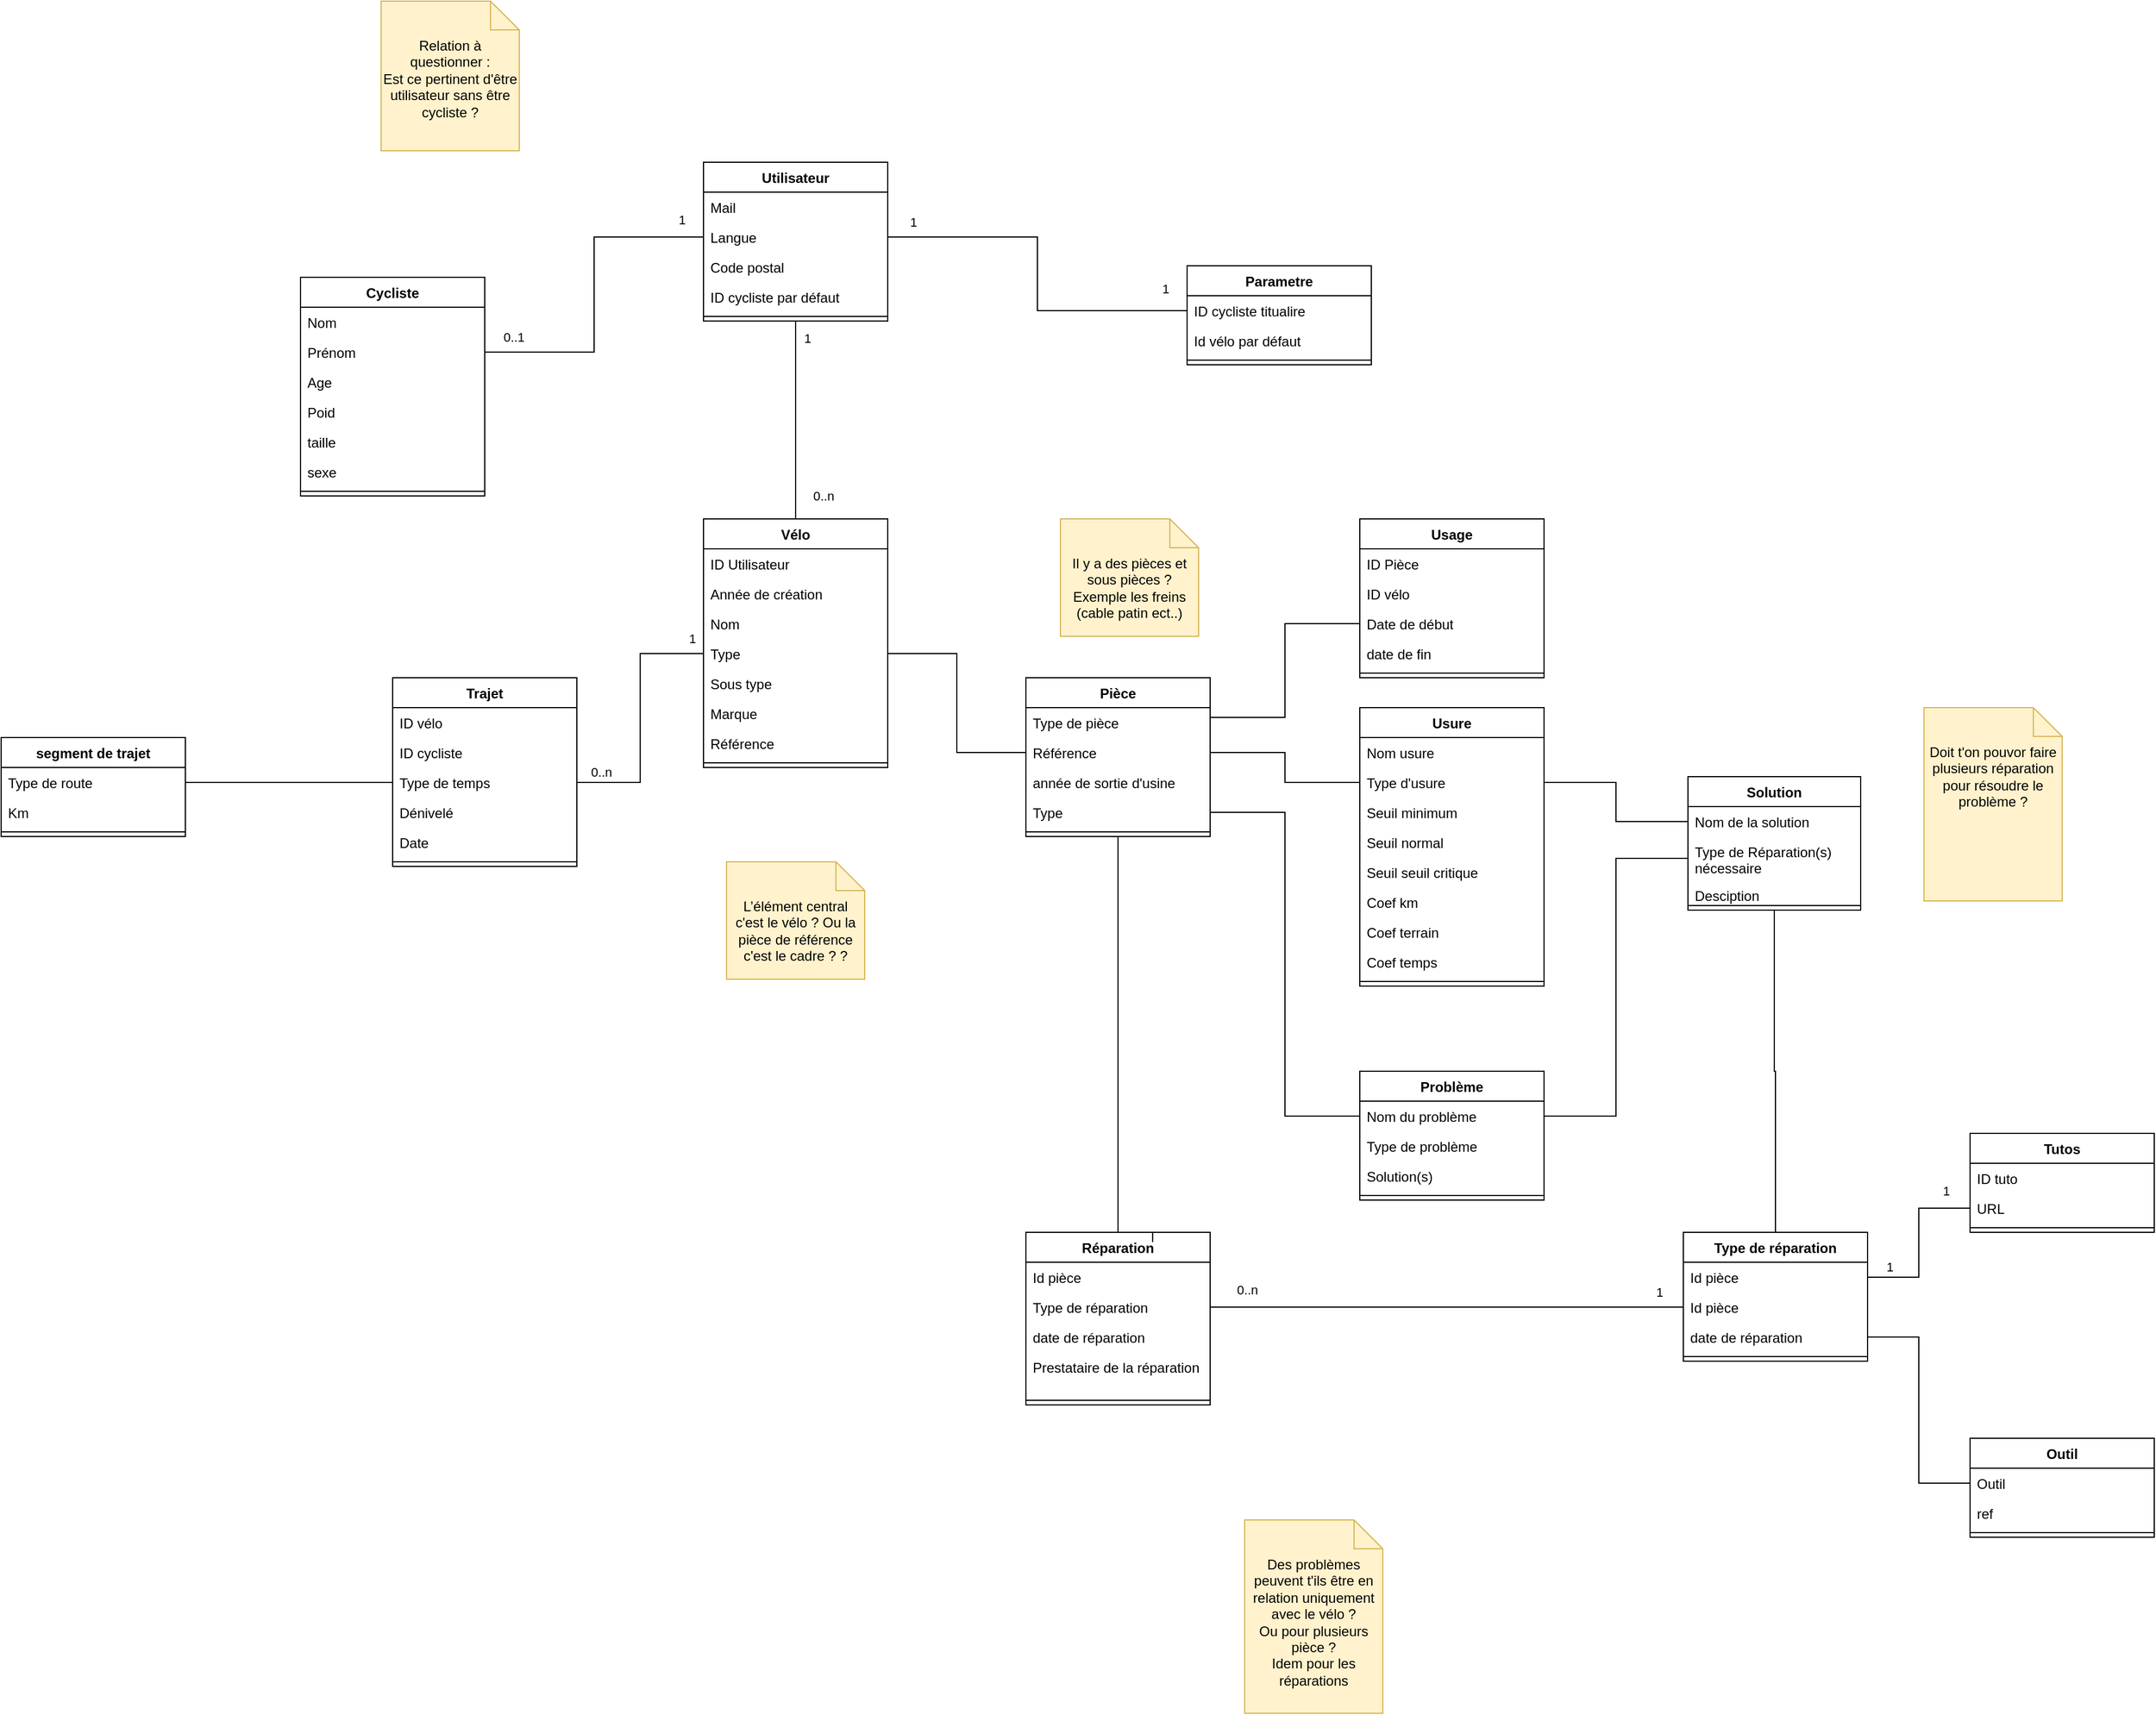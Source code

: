 <mxfile version="21.5.1" type="github">
  <diagram name="Page-1" id="J4AY9SnCHGe8KZv4-1K8">
    <mxGraphModel dx="2524" dy="2127" grid="1" gridSize="10" guides="1" tooltips="1" connect="1" arrows="1" fold="1" page="1" pageScale="1" pageWidth="827" pageHeight="1169" math="0" shadow="0">
      <root>
        <mxCell id="0" />
        <mxCell id="1" parent="0" />
        <mxCell id="DnWAwpr0GCzrHFZK8KwO-107" style="edgeStyle=orthogonalEdgeStyle;rounded=0;orthogonalLoop=1;jettySize=auto;html=1;exitX=0.5;exitY=1;exitDx=0;exitDy=0;entryX=0.5;entryY=0;entryDx=0;entryDy=0;endArrow=none;endFill=0;" edge="1" parent="1" source="DnWAwpr0GCzrHFZK8KwO-1" target="DnWAwpr0GCzrHFZK8KwO-11">
          <mxGeometry relative="1" as="geometry" />
        </mxCell>
        <mxCell id="DnWAwpr0GCzrHFZK8KwO-108" value="1" style="edgeLabel;html=1;align=center;verticalAlign=middle;resizable=0;points=[];fontSize=11;fontFamily=Helvetica;fontColor=default;" vertex="1" connectable="0" parent="DnWAwpr0GCzrHFZK8KwO-107">
          <mxGeometry x="-0.651" y="-2" relative="1" as="geometry">
            <mxPoint x="12" y="-15" as="offset" />
          </mxGeometry>
        </mxCell>
        <mxCell id="DnWAwpr0GCzrHFZK8KwO-109" value="0..n" style="edgeLabel;html=1;align=center;verticalAlign=middle;resizable=0;points=[];fontSize=11;fontFamily=Helvetica;fontColor=default;" vertex="1" connectable="0" parent="DnWAwpr0GCzrHFZK8KwO-107">
          <mxGeometry x="0.757" y="1" relative="1" as="geometry">
            <mxPoint x="23" y="1" as="offset" />
          </mxGeometry>
        </mxCell>
        <mxCell id="DnWAwpr0GCzrHFZK8KwO-1" value="Utilisateur" style="swimlane;fontStyle=1;align=center;verticalAlign=top;childLayout=stackLayout;horizontal=1;startSize=26;horizontalStack=0;resizeParent=1;resizeParentMax=0;resizeLast=0;collapsible=1;marginBottom=0;whiteSpace=wrap;html=1;" vertex="1" parent="1">
          <mxGeometry x="310" width="160" height="138" as="geometry" />
        </mxCell>
        <mxCell id="DnWAwpr0GCzrHFZK8KwO-10" value="Mail" style="text;strokeColor=none;fillColor=none;align=left;verticalAlign=top;spacingLeft=4;spacingRight=4;overflow=hidden;rotatable=0;points=[[0,0.5],[1,0.5]];portConstraint=eastwest;whiteSpace=wrap;html=1;" vertex="1" parent="DnWAwpr0GCzrHFZK8KwO-1">
          <mxGeometry y="26" width="160" height="26" as="geometry" />
        </mxCell>
        <mxCell id="DnWAwpr0GCzrHFZK8KwO-8" value="Langue" style="text;strokeColor=none;fillColor=none;align=left;verticalAlign=top;spacingLeft=4;spacingRight=4;overflow=hidden;rotatable=0;points=[[0,0.5],[1,0.5]];portConstraint=eastwest;whiteSpace=wrap;html=1;" vertex="1" parent="DnWAwpr0GCzrHFZK8KwO-1">
          <mxGeometry y="52" width="160" height="26" as="geometry" />
        </mxCell>
        <mxCell id="DnWAwpr0GCzrHFZK8KwO-9" value="Code postal" style="text;strokeColor=none;fillColor=none;align=left;verticalAlign=top;spacingLeft=4;spacingRight=4;overflow=hidden;rotatable=0;points=[[0,0.5],[1,0.5]];portConstraint=eastwest;whiteSpace=wrap;html=1;" vertex="1" parent="DnWAwpr0GCzrHFZK8KwO-1">
          <mxGeometry y="78" width="160" height="26" as="geometry" />
        </mxCell>
        <mxCell id="DnWAwpr0GCzrHFZK8KwO-59" value="ID cycliste par défaut" style="text;strokeColor=none;fillColor=none;align=left;verticalAlign=top;spacingLeft=4;spacingRight=4;overflow=hidden;rotatable=0;points=[[0,0.5],[1,0.5]];portConstraint=eastwest;whiteSpace=wrap;html=1;" vertex="1" parent="DnWAwpr0GCzrHFZK8KwO-1">
          <mxGeometry y="104" width="160" height="26" as="geometry" />
        </mxCell>
        <mxCell id="DnWAwpr0GCzrHFZK8KwO-3" value="" style="line;strokeWidth=1;fillColor=none;align=left;verticalAlign=middle;spacingTop=-1;spacingLeft=3;spacingRight=3;rotatable=0;labelPosition=right;points=[];portConstraint=eastwest;strokeColor=inherit;" vertex="1" parent="DnWAwpr0GCzrHFZK8KwO-1">
          <mxGeometry y="130" width="160" height="8" as="geometry" />
        </mxCell>
        <mxCell id="DnWAwpr0GCzrHFZK8KwO-11" value="Vélo" style="swimlane;fontStyle=1;align=center;verticalAlign=top;childLayout=stackLayout;horizontal=1;startSize=26;horizontalStack=0;resizeParent=1;resizeParentMax=0;resizeLast=0;collapsible=1;marginBottom=0;whiteSpace=wrap;html=1;" vertex="1" parent="1">
          <mxGeometry x="310" y="310" width="160" height="216" as="geometry" />
        </mxCell>
        <mxCell id="DnWAwpr0GCzrHFZK8KwO-20" value="ID Utilisateur" style="text;strokeColor=none;fillColor=none;align=left;verticalAlign=top;spacingLeft=4;spacingRight=4;overflow=hidden;rotatable=0;points=[[0,0.5],[1,0.5]];portConstraint=eastwest;whiteSpace=wrap;html=1;" vertex="1" parent="DnWAwpr0GCzrHFZK8KwO-11">
          <mxGeometry y="26" width="160" height="26" as="geometry" />
        </mxCell>
        <mxCell id="DnWAwpr0GCzrHFZK8KwO-13" value="Année de création" style="text;strokeColor=none;fillColor=none;align=left;verticalAlign=top;spacingLeft=4;spacingRight=4;overflow=hidden;rotatable=0;points=[[0,0.5],[1,0.5]];portConstraint=eastwest;whiteSpace=wrap;html=1;" vertex="1" parent="DnWAwpr0GCzrHFZK8KwO-11">
          <mxGeometry y="52" width="160" height="26" as="geometry" />
        </mxCell>
        <mxCell id="DnWAwpr0GCzrHFZK8KwO-16" value="Nom" style="text;strokeColor=none;fillColor=none;align=left;verticalAlign=top;spacingLeft=4;spacingRight=4;overflow=hidden;rotatable=0;points=[[0,0.5],[1,0.5]];portConstraint=eastwest;whiteSpace=wrap;html=1;" vertex="1" parent="DnWAwpr0GCzrHFZK8KwO-11">
          <mxGeometry y="78" width="160" height="26" as="geometry" />
        </mxCell>
        <mxCell id="DnWAwpr0GCzrHFZK8KwO-18" value="Type" style="text;strokeColor=none;fillColor=none;align=left;verticalAlign=top;spacingLeft=4;spacingRight=4;overflow=hidden;rotatable=0;points=[[0,0.5],[1,0.5]];portConstraint=eastwest;whiteSpace=wrap;html=1;" vertex="1" parent="DnWAwpr0GCzrHFZK8KwO-11">
          <mxGeometry y="104" width="160" height="26" as="geometry" />
        </mxCell>
        <mxCell id="DnWAwpr0GCzrHFZK8KwO-87" value="Sous type" style="text;strokeColor=none;fillColor=none;align=left;verticalAlign=top;spacingLeft=4;spacingRight=4;overflow=hidden;rotatable=0;points=[[0,0.5],[1,0.5]];portConstraint=eastwest;whiteSpace=wrap;html=1;" vertex="1" parent="DnWAwpr0GCzrHFZK8KwO-11">
          <mxGeometry y="130" width="160" height="26" as="geometry" />
        </mxCell>
        <mxCell id="DnWAwpr0GCzrHFZK8KwO-90" value="&lt;div&gt;Marque&lt;/div&gt;" style="text;strokeColor=none;fillColor=none;align=left;verticalAlign=top;spacingLeft=4;spacingRight=4;overflow=hidden;rotatable=0;points=[[0,0.5],[1,0.5]];portConstraint=eastwest;whiteSpace=wrap;html=1;" vertex="1" parent="DnWAwpr0GCzrHFZK8KwO-11">
          <mxGeometry y="156" width="160" height="26" as="geometry" />
        </mxCell>
        <mxCell id="DnWAwpr0GCzrHFZK8KwO-88" value="Référence" style="text;strokeColor=none;fillColor=none;align=left;verticalAlign=top;spacingLeft=4;spacingRight=4;overflow=hidden;rotatable=0;points=[[0,0.5],[1,0.5]];portConstraint=eastwest;whiteSpace=wrap;html=1;" vertex="1" parent="DnWAwpr0GCzrHFZK8KwO-11">
          <mxGeometry y="182" width="160" height="26" as="geometry" />
        </mxCell>
        <mxCell id="DnWAwpr0GCzrHFZK8KwO-19" value="" style="line;strokeWidth=1;fillColor=none;align=left;verticalAlign=middle;spacingTop=-1;spacingLeft=3;spacingRight=3;rotatable=0;labelPosition=right;points=[];portConstraint=eastwest;strokeColor=inherit;" vertex="1" parent="DnWAwpr0GCzrHFZK8KwO-11">
          <mxGeometry y="208" width="160" height="8" as="geometry" />
        </mxCell>
        <mxCell id="DnWAwpr0GCzrHFZK8KwO-95" style="edgeStyle=orthogonalEdgeStyle;rounded=0;orthogonalLoop=1;jettySize=auto;html=1;exitX=1;exitY=0.25;exitDx=0;exitDy=0;entryX=0;entryY=0.5;entryDx=0;entryDy=0;endArrow=none;endFill=0;" edge="1" parent="1" source="DnWAwpr0GCzrHFZK8KwO-21" target="DnWAwpr0GCzrHFZK8KwO-83">
          <mxGeometry relative="1" as="geometry" />
        </mxCell>
        <mxCell id="DnWAwpr0GCzrHFZK8KwO-21" value="Pièce" style="swimlane;fontStyle=1;align=center;verticalAlign=top;childLayout=stackLayout;horizontal=1;startSize=26;horizontalStack=0;resizeParent=1;resizeParentMax=0;resizeLast=0;collapsible=1;marginBottom=0;whiteSpace=wrap;html=1;" vertex="1" parent="1">
          <mxGeometry x="590" y="448" width="160" height="138" as="geometry" />
        </mxCell>
        <mxCell id="DnWAwpr0GCzrHFZK8KwO-23" value="Type de pièce" style="text;strokeColor=none;fillColor=none;align=left;verticalAlign=top;spacingLeft=4;spacingRight=4;overflow=hidden;rotatable=0;points=[[0,0.5],[1,0.5]];portConstraint=eastwest;whiteSpace=wrap;html=1;" vertex="1" parent="DnWAwpr0GCzrHFZK8KwO-21">
          <mxGeometry y="26" width="160" height="26" as="geometry" />
        </mxCell>
        <mxCell id="DnWAwpr0GCzrHFZK8KwO-24" value="Référence" style="text;strokeColor=none;fillColor=none;align=left;verticalAlign=top;spacingLeft=4;spacingRight=4;overflow=hidden;rotatable=0;points=[[0,0.5],[1,0.5]];portConstraint=eastwest;whiteSpace=wrap;html=1;" vertex="1" parent="DnWAwpr0GCzrHFZK8KwO-21">
          <mxGeometry y="52" width="160" height="26" as="geometry" />
        </mxCell>
        <mxCell id="DnWAwpr0GCzrHFZK8KwO-25" value="année de sortie d&#39;usine " style="text;strokeColor=none;fillColor=none;align=left;verticalAlign=top;spacingLeft=4;spacingRight=4;overflow=hidden;rotatable=0;points=[[0,0.5],[1,0.5]];portConstraint=eastwest;whiteSpace=wrap;html=1;" vertex="1" parent="DnWAwpr0GCzrHFZK8KwO-21">
          <mxGeometry y="78" width="160" height="26" as="geometry" />
        </mxCell>
        <mxCell id="DnWAwpr0GCzrHFZK8KwO-26" value="Type" style="text;strokeColor=none;fillColor=none;align=left;verticalAlign=top;spacingLeft=4;spacingRight=4;overflow=hidden;rotatable=0;points=[[0,0.5],[1,0.5]];portConstraint=eastwest;whiteSpace=wrap;html=1;" vertex="1" parent="DnWAwpr0GCzrHFZK8KwO-21">
          <mxGeometry y="104" width="160" height="26" as="geometry" />
        </mxCell>
        <mxCell id="DnWAwpr0GCzrHFZK8KwO-27" value="" style="line;strokeWidth=1;fillColor=none;align=left;verticalAlign=middle;spacingTop=-1;spacingLeft=3;spacingRight=3;rotatable=0;labelPosition=right;points=[];portConstraint=eastwest;strokeColor=inherit;" vertex="1" parent="DnWAwpr0GCzrHFZK8KwO-21">
          <mxGeometry y="130" width="160" height="8" as="geometry" />
        </mxCell>
        <mxCell id="DnWAwpr0GCzrHFZK8KwO-28" value="Trajet" style="swimlane;fontStyle=1;align=center;verticalAlign=top;childLayout=stackLayout;horizontal=1;startSize=26;horizontalStack=0;resizeParent=1;resizeParentMax=0;resizeLast=0;collapsible=1;marginBottom=0;whiteSpace=wrap;html=1;" vertex="1" parent="1">
          <mxGeometry x="40" y="448" width="160" height="164" as="geometry" />
        </mxCell>
        <mxCell id="DnWAwpr0GCzrHFZK8KwO-29" value="ID vélo" style="text;strokeColor=none;fillColor=none;align=left;verticalAlign=top;spacingLeft=4;spacingRight=4;overflow=hidden;rotatable=0;points=[[0,0.5],[1,0.5]];portConstraint=eastwest;whiteSpace=wrap;html=1;" vertex="1" parent="DnWAwpr0GCzrHFZK8KwO-28">
          <mxGeometry y="26" width="160" height="26" as="geometry" />
        </mxCell>
        <mxCell id="DnWAwpr0GCzrHFZK8KwO-30" value="ID cycliste" style="text;strokeColor=none;fillColor=none;align=left;verticalAlign=top;spacingLeft=4;spacingRight=4;overflow=hidden;rotatable=0;points=[[0,0.5],[1,0.5]];portConstraint=eastwest;whiteSpace=wrap;html=1;" vertex="1" parent="DnWAwpr0GCzrHFZK8KwO-28">
          <mxGeometry y="52" width="160" height="26" as="geometry" />
        </mxCell>
        <mxCell id="DnWAwpr0GCzrHFZK8KwO-32" value="Type de temps " style="text;strokeColor=none;fillColor=none;align=left;verticalAlign=top;spacingLeft=4;spacingRight=4;overflow=hidden;rotatable=0;points=[[0,0.5],[1,0.5]];portConstraint=eastwest;whiteSpace=wrap;html=1;" vertex="1" parent="DnWAwpr0GCzrHFZK8KwO-28">
          <mxGeometry y="78" width="160" height="26" as="geometry" />
        </mxCell>
        <mxCell id="DnWAwpr0GCzrHFZK8KwO-70" value="Dénivelé" style="text;strokeColor=none;fillColor=none;align=left;verticalAlign=top;spacingLeft=4;spacingRight=4;overflow=hidden;rotatable=0;points=[[0,0.5],[1,0.5]];portConstraint=eastwest;whiteSpace=wrap;html=1;" vertex="1" parent="DnWAwpr0GCzrHFZK8KwO-28">
          <mxGeometry y="104" width="160" height="26" as="geometry" />
        </mxCell>
        <mxCell id="DnWAwpr0GCzrHFZK8KwO-80" value="Date" style="text;strokeColor=none;fillColor=none;align=left;verticalAlign=top;spacingLeft=4;spacingRight=4;overflow=hidden;rotatable=0;points=[[0,0.5],[1,0.5]];portConstraint=eastwest;whiteSpace=wrap;html=1;" vertex="1" parent="DnWAwpr0GCzrHFZK8KwO-28">
          <mxGeometry y="130" width="160" height="26" as="geometry" />
        </mxCell>
        <mxCell id="DnWAwpr0GCzrHFZK8KwO-34" value="" style="line;strokeWidth=1;fillColor=none;align=left;verticalAlign=middle;spacingTop=-1;spacingLeft=3;spacingRight=3;rotatable=0;labelPosition=right;points=[];portConstraint=eastwest;strokeColor=inherit;" vertex="1" parent="DnWAwpr0GCzrHFZK8KwO-28">
          <mxGeometry y="156" width="160" height="8" as="geometry" />
        </mxCell>
        <mxCell id="DnWAwpr0GCzrHFZK8KwO-38" value="segment de trajet" style="swimlane;fontStyle=1;align=center;verticalAlign=top;childLayout=stackLayout;horizontal=1;startSize=26;horizontalStack=0;resizeParent=1;resizeParentMax=0;resizeLast=0;collapsible=1;marginBottom=0;whiteSpace=wrap;html=1;" vertex="1" parent="1">
          <mxGeometry x="-300" y="500" width="160" height="86" as="geometry" />
        </mxCell>
        <mxCell id="DnWAwpr0GCzrHFZK8KwO-42" value="Type de route " style="text;strokeColor=none;fillColor=none;align=left;verticalAlign=top;spacingLeft=4;spacingRight=4;overflow=hidden;rotatable=0;points=[[0,0.5],[1,0.5]];portConstraint=eastwest;whiteSpace=wrap;html=1;" vertex="1" parent="DnWAwpr0GCzrHFZK8KwO-38">
          <mxGeometry y="26" width="160" height="26" as="geometry" />
        </mxCell>
        <mxCell id="DnWAwpr0GCzrHFZK8KwO-47" value="Km" style="text;strokeColor=none;fillColor=none;align=left;verticalAlign=top;spacingLeft=4;spacingRight=4;overflow=hidden;rotatable=0;points=[[0,0.5],[1,0.5]];portConstraint=eastwest;whiteSpace=wrap;html=1;" vertex="1" parent="DnWAwpr0GCzrHFZK8KwO-38">
          <mxGeometry y="52" width="160" height="26" as="geometry" />
        </mxCell>
        <mxCell id="DnWAwpr0GCzrHFZK8KwO-44" value="" style="line;strokeWidth=1;fillColor=none;align=left;verticalAlign=middle;spacingTop=-1;spacingLeft=3;spacingRight=3;rotatable=0;labelPosition=right;points=[];portConstraint=eastwest;strokeColor=inherit;" vertex="1" parent="DnWAwpr0GCzrHFZK8KwO-38">
          <mxGeometry y="78" width="160" height="8" as="geometry" />
        </mxCell>
        <mxCell id="DnWAwpr0GCzrHFZK8KwO-46" value="" style="edgeStyle=orthogonalEdgeStyle;rounded=0;orthogonalLoop=1;jettySize=auto;html=1;endArrow=none;endFill=0;" edge="1" parent="1" source="DnWAwpr0GCzrHFZK8KwO-42">
          <mxGeometry relative="1" as="geometry">
            <mxPoint x="40" y="539" as="targetPoint" />
          </mxGeometry>
        </mxCell>
        <mxCell id="DnWAwpr0GCzrHFZK8KwO-50" value="Cycliste" style="swimlane;fontStyle=1;align=center;verticalAlign=top;childLayout=stackLayout;horizontal=1;startSize=26;horizontalStack=0;resizeParent=1;resizeParentMax=0;resizeLast=0;collapsible=1;marginBottom=0;whiteSpace=wrap;html=1;" vertex="1" parent="1">
          <mxGeometry x="-40" y="100" width="160" height="190" as="geometry" />
        </mxCell>
        <mxCell id="DnWAwpr0GCzrHFZK8KwO-51" value="Nom" style="text;strokeColor=none;fillColor=none;align=left;verticalAlign=top;spacingLeft=4;spacingRight=4;overflow=hidden;rotatable=0;points=[[0,0.5],[1,0.5]];portConstraint=eastwest;whiteSpace=wrap;html=1;" vertex="1" parent="DnWAwpr0GCzrHFZK8KwO-50">
          <mxGeometry y="26" width="160" height="26" as="geometry" />
        </mxCell>
        <mxCell id="DnWAwpr0GCzrHFZK8KwO-52" value="Prénom" style="text;strokeColor=none;fillColor=none;align=left;verticalAlign=top;spacingLeft=4;spacingRight=4;overflow=hidden;rotatable=0;points=[[0,0.5],[1,0.5]];portConstraint=eastwest;whiteSpace=wrap;html=1;" vertex="1" parent="DnWAwpr0GCzrHFZK8KwO-50">
          <mxGeometry y="52" width="160" height="26" as="geometry" />
        </mxCell>
        <mxCell id="DnWAwpr0GCzrHFZK8KwO-53" value="&lt;div&gt;Age&lt;/div&gt;" style="text;strokeColor=none;fillColor=none;align=left;verticalAlign=top;spacingLeft=4;spacingRight=4;overflow=hidden;rotatable=0;points=[[0,0.5],[1,0.5]];portConstraint=eastwest;whiteSpace=wrap;html=1;" vertex="1" parent="DnWAwpr0GCzrHFZK8KwO-50">
          <mxGeometry y="78" width="160" height="26" as="geometry" />
        </mxCell>
        <mxCell id="DnWAwpr0GCzrHFZK8KwO-56" value="Poid" style="text;strokeColor=none;fillColor=none;align=left;verticalAlign=top;spacingLeft=4;spacingRight=4;overflow=hidden;rotatable=0;points=[[0,0.5],[1,0.5]];portConstraint=eastwest;whiteSpace=wrap;html=1;" vertex="1" parent="DnWAwpr0GCzrHFZK8KwO-50">
          <mxGeometry y="104" width="160" height="26" as="geometry" />
        </mxCell>
        <mxCell id="DnWAwpr0GCzrHFZK8KwO-57" value="taille" style="text;strokeColor=none;fillColor=none;align=left;verticalAlign=top;spacingLeft=4;spacingRight=4;overflow=hidden;rotatable=0;points=[[0,0.5],[1,0.5]];portConstraint=eastwest;whiteSpace=wrap;html=1;" vertex="1" parent="DnWAwpr0GCzrHFZK8KwO-50">
          <mxGeometry y="130" width="160" height="26" as="geometry" />
        </mxCell>
        <mxCell id="DnWAwpr0GCzrHFZK8KwO-58" value="sexe" style="text;strokeColor=none;fillColor=none;align=left;verticalAlign=top;spacingLeft=4;spacingRight=4;overflow=hidden;rotatable=0;points=[[0,0.5],[1,0.5]];portConstraint=eastwest;whiteSpace=wrap;html=1;" vertex="1" parent="DnWAwpr0GCzrHFZK8KwO-50">
          <mxGeometry y="156" width="160" height="26" as="geometry" />
        </mxCell>
        <mxCell id="DnWAwpr0GCzrHFZK8KwO-54" value="" style="line;strokeWidth=1;fillColor=none;align=left;verticalAlign=middle;spacingTop=-1;spacingLeft=3;spacingRight=3;rotatable=0;labelPosition=right;points=[];portConstraint=eastwest;strokeColor=inherit;" vertex="1" parent="DnWAwpr0GCzrHFZK8KwO-50">
          <mxGeometry y="182" width="160" height="8" as="geometry" />
        </mxCell>
        <mxCell id="DnWAwpr0GCzrHFZK8KwO-55" style="edgeStyle=orthogonalEdgeStyle;rounded=0;orthogonalLoop=1;jettySize=auto;html=1;exitX=0;exitY=0.5;exitDx=0;exitDy=0;entryX=1;entryY=0.5;entryDx=0;entryDy=0;endArrow=none;endFill=0;" edge="1" parent="1" source="DnWAwpr0GCzrHFZK8KwO-8" target="DnWAwpr0GCzrHFZK8KwO-52">
          <mxGeometry relative="1" as="geometry" />
        </mxCell>
        <mxCell id="DnWAwpr0GCzrHFZK8KwO-104" value="0..1" style="edgeLabel;html=1;align=center;verticalAlign=middle;resizable=0;points=[];" vertex="1" connectable="0" parent="DnWAwpr0GCzrHFZK8KwO-55">
          <mxGeometry x="0.828" y="3" relative="1" as="geometry">
            <mxPoint y="-16" as="offset" />
          </mxGeometry>
        </mxCell>
        <mxCell id="DnWAwpr0GCzrHFZK8KwO-105" value="1" style="edgeLabel;html=1;align=center;verticalAlign=middle;resizable=0;points=[];" vertex="1" connectable="0" parent="DnWAwpr0GCzrHFZK8KwO-55">
          <mxGeometry x="-0.865" relative="1" as="geometry">
            <mxPoint y="-15" as="offset" />
          </mxGeometry>
        </mxCell>
        <mxCell id="DnWAwpr0GCzrHFZK8KwO-60" value="Parametre" style="swimlane;fontStyle=1;align=center;verticalAlign=top;childLayout=stackLayout;horizontal=1;startSize=26;horizontalStack=0;resizeParent=1;resizeParentMax=0;resizeLast=0;collapsible=1;marginBottom=0;whiteSpace=wrap;html=1;" vertex="1" parent="1">
          <mxGeometry x="730" y="90" width="160" height="86" as="geometry" />
        </mxCell>
        <mxCell id="DnWAwpr0GCzrHFZK8KwO-61" value="ID cycliste titualire" style="text;strokeColor=none;fillColor=none;align=left;verticalAlign=top;spacingLeft=4;spacingRight=4;overflow=hidden;rotatable=0;points=[[0,0.5],[1,0.5]];portConstraint=eastwest;whiteSpace=wrap;html=1;" vertex="1" parent="DnWAwpr0GCzrHFZK8KwO-60">
          <mxGeometry y="26" width="160" height="26" as="geometry" />
        </mxCell>
        <mxCell id="DnWAwpr0GCzrHFZK8KwO-62" value="Id vélo par défaut" style="text;strokeColor=none;fillColor=none;align=left;verticalAlign=top;spacingLeft=4;spacingRight=4;overflow=hidden;rotatable=0;points=[[0,0.5],[1,0.5]];portConstraint=eastwest;whiteSpace=wrap;html=1;" vertex="1" parent="DnWAwpr0GCzrHFZK8KwO-60">
          <mxGeometry y="52" width="160" height="26" as="geometry" />
        </mxCell>
        <mxCell id="DnWAwpr0GCzrHFZK8KwO-67" value="" style="line;strokeWidth=1;fillColor=none;align=left;verticalAlign=middle;spacingTop=-1;spacingLeft=3;spacingRight=3;rotatable=0;labelPosition=right;points=[];portConstraint=eastwest;strokeColor=inherit;" vertex="1" parent="DnWAwpr0GCzrHFZK8KwO-60">
          <mxGeometry y="78" width="160" height="8" as="geometry" />
        </mxCell>
        <mxCell id="DnWAwpr0GCzrHFZK8KwO-68" style="edgeStyle=orthogonalEdgeStyle;rounded=0;orthogonalLoop=1;jettySize=auto;html=1;exitX=1;exitY=0.5;exitDx=0;exitDy=0;entryX=0;entryY=0.5;entryDx=0;entryDy=0;endArrow=none;endFill=0;" edge="1" parent="1" source="DnWAwpr0GCzrHFZK8KwO-8" target="DnWAwpr0GCzrHFZK8KwO-61">
          <mxGeometry relative="1" as="geometry" />
        </mxCell>
        <mxCell id="DnWAwpr0GCzrHFZK8KwO-102" value="1" style="edgeLabel;html=1;align=center;verticalAlign=middle;resizable=0;points=[];" vertex="1" connectable="0" parent="DnWAwpr0GCzrHFZK8KwO-68">
          <mxGeometry x="-0.865" y="-3" relative="1" as="geometry">
            <mxPoint y="-16" as="offset" />
          </mxGeometry>
        </mxCell>
        <mxCell id="DnWAwpr0GCzrHFZK8KwO-103" value="1" style="edgeLabel;html=1;align=center;verticalAlign=middle;resizable=0;points=[];" vertex="1" connectable="0" parent="DnWAwpr0GCzrHFZK8KwO-68">
          <mxGeometry x="0.879" y="-1" relative="1" as="geometry">
            <mxPoint y="-20" as="offset" />
          </mxGeometry>
        </mxCell>
        <mxCell id="DnWAwpr0GCzrHFZK8KwO-71" value="Usure" style="swimlane;fontStyle=1;align=center;verticalAlign=top;childLayout=stackLayout;horizontal=1;startSize=26;horizontalStack=0;resizeParent=1;resizeParentMax=0;resizeLast=0;collapsible=1;marginBottom=0;whiteSpace=wrap;html=1;" vertex="1" parent="1">
          <mxGeometry x="880" y="474" width="160" height="242" as="geometry" />
        </mxCell>
        <mxCell id="DnWAwpr0GCzrHFZK8KwO-75" value="Nom usure" style="text;strokeColor=none;fillColor=none;align=left;verticalAlign=top;spacingLeft=4;spacingRight=4;overflow=hidden;rotatable=0;points=[[0,0.5],[1,0.5]];portConstraint=eastwest;whiteSpace=wrap;html=1;" vertex="1" parent="DnWAwpr0GCzrHFZK8KwO-71">
          <mxGeometry y="26" width="160" height="26" as="geometry" />
        </mxCell>
        <mxCell id="DnWAwpr0GCzrHFZK8KwO-72" value="Type d&#39;usure" style="text;strokeColor=none;fillColor=none;align=left;verticalAlign=top;spacingLeft=4;spacingRight=4;overflow=hidden;rotatable=0;points=[[0,0.5],[1,0.5]];portConstraint=eastwest;whiteSpace=wrap;html=1;" vertex="1" parent="DnWAwpr0GCzrHFZK8KwO-71">
          <mxGeometry y="52" width="160" height="26" as="geometry" />
        </mxCell>
        <mxCell id="DnWAwpr0GCzrHFZK8KwO-120" value="Seuil minimum" style="text;strokeColor=none;fillColor=none;align=left;verticalAlign=top;spacingLeft=4;spacingRight=4;overflow=hidden;rotatable=0;points=[[0,0.5],[1,0.5]];portConstraint=eastwest;whiteSpace=wrap;html=1;" vertex="1" parent="DnWAwpr0GCzrHFZK8KwO-71">
          <mxGeometry y="78" width="160" height="26" as="geometry" />
        </mxCell>
        <mxCell id="DnWAwpr0GCzrHFZK8KwO-121" value="Seuil normal " style="text;strokeColor=none;fillColor=none;align=left;verticalAlign=top;spacingLeft=4;spacingRight=4;overflow=hidden;rotatable=0;points=[[0,0.5],[1,0.5]];portConstraint=eastwest;whiteSpace=wrap;html=1;" vertex="1" parent="DnWAwpr0GCzrHFZK8KwO-71">
          <mxGeometry y="104" width="160" height="26" as="geometry" />
        </mxCell>
        <mxCell id="DnWAwpr0GCzrHFZK8KwO-126" value="Seuil seuil critique " style="text;strokeColor=none;fillColor=none;align=left;verticalAlign=top;spacingLeft=4;spacingRight=4;overflow=hidden;rotatable=0;points=[[0,0.5],[1,0.5]];portConstraint=eastwest;whiteSpace=wrap;html=1;" vertex="1" parent="DnWAwpr0GCzrHFZK8KwO-71">
          <mxGeometry y="130" width="160" height="26" as="geometry" />
        </mxCell>
        <mxCell id="DnWAwpr0GCzrHFZK8KwO-127" value="Coef km" style="text;strokeColor=none;fillColor=none;align=left;verticalAlign=top;spacingLeft=4;spacingRight=4;overflow=hidden;rotatable=0;points=[[0,0.5],[1,0.5]];portConstraint=eastwest;whiteSpace=wrap;html=1;" vertex="1" parent="DnWAwpr0GCzrHFZK8KwO-71">
          <mxGeometry y="156" width="160" height="26" as="geometry" />
        </mxCell>
        <mxCell id="DnWAwpr0GCzrHFZK8KwO-128" value="Coef terrain" style="text;strokeColor=none;fillColor=none;align=left;verticalAlign=top;spacingLeft=4;spacingRight=4;overflow=hidden;rotatable=0;points=[[0,0.5],[1,0.5]];portConstraint=eastwest;whiteSpace=wrap;html=1;" vertex="1" parent="DnWAwpr0GCzrHFZK8KwO-71">
          <mxGeometry y="182" width="160" height="26" as="geometry" />
        </mxCell>
        <mxCell id="DnWAwpr0GCzrHFZK8KwO-129" value="Coef temps" style="text;strokeColor=none;fillColor=none;align=left;verticalAlign=top;spacingLeft=4;spacingRight=4;overflow=hidden;rotatable=0;points=[[0,0.5],[1,0.5]];portConstraint=eastwest;whiteSpace=wrap;html=1;" vertex="1" parent="DnWAwpr0GCzrHFZK8KwO-71">
          <mxGeometry y="208" width="160" height="26" as="geometry" />
        </mxCell>
        <mxCell id="DnWAwpr0GCzrHFZK8KwO-76" value="" style="line;strokeWidth=1;fillColor=none;align=left;verticalAlign=middle;spacingTop=-1;spacingLeft=3;spacingRight=3;rotatable=0;labelPosition=right;points=[];portConstraint=eastwest;strokeColor=inherit;" vertex="1" parent="DnWAwpr0GCzrHFZK8KwO-71">
          <mxGeometry y="234" width="160" height="8" as="geometry" />
        </mxCell>
        <mxCell id="DnWAwpr0GCzrHFZK8KwO-81" value="Usage" style="swimlane;fontStyle=1;align=center;verticalAlign=top;childLayout=stackLayout;horizontal=1;startSize=26;horizontalStack=0;resizeParent=1;resizeParentMax=0;resizeLast=0;collapsible=1;marginBottom=0;whiteSpace=wrap;html=1;" vertex="1" parent="1">
          <mxGeometry x="880" y="310" width="160" height="138" as="geometry" />
        </mxCell>
        <mxCell id="DnWAwpr0GCzrHFZK8KwO-82" value="ID Pièce" style="text;strokeColor=none;fillColor=none;align=left;verticalAlign=top;spacingLeft=4;spacingRight=4;overflow=hidden;rotatable=0;points=[[0,0.5],[1,0.5]];portConstraint=eastwest;whiteSpace=wrap;html=1;" vertex="1" parent="DnWAwpr0GCzrHFZK8KwO-81">
          <mxGeometry y="26" width="160" height="26" as="geometry" />
        </mxCell>
        <mxCell id="DnWAwpr0GCzrHFZK8KwO-101" value="ID vélo" style="text;strokeColor=none;fillColor=none;align=left;verticalAlign=top;spacingLeft=4;spacingRight=4;overflow=hidden;rotatable=0;points=[[0,0.5],[1,0.5]];portConstraint=eastwest;whiteSpace=wrap;html=1;" vertex="1" parent="DnWAwpr0GCzrHFZK8KwO-81">
          <mxGeometry y="52" width="160" height="26" as="geometry" />
        </mxCell>
        <mxCell id="DnWAwpr0GCzrHFZK8KwO-83" value="Date de début" style="text;strokeColor=none;fillColor=none;align=left;verticalAlign=top;spacingLeft=4;spacingRight=4;overflow=hidden;rotatable=0;points=[[0,0.5],[1,0.5]];portConstraint=eastwest;whiteSpace=wrap;html=1;" vertex="1" parent="DnWAwpr0GCzrHFZK8KwO-81">
          <mxGeometry y="78" width="160" height="26" as="geometry" />
        </mxCell>
        <mxCell id="DnWAwpr0GCzrHFZK8KwO-84" value="date de fin" style="text;strokeColor=none;fillColor=none;align=left;verticalAlign=top;spacingLeft=4;spacingRight=4;overflow=hidden;rotatable=0;points=[[0,0.5],[1,0.5]];portConstraint=eastwest;whiteSpace=wrap;html=1;" vertex="1" parent="DnWAwpr0GCzrHFZK8KwO-81">
          <mxGeometry y="104" width="160" height="26" as="geometry" />
        </mxCell>
        <mxCell id="DnWAwpr0GCzrHFZK8KwO-86" value="" style="line;strokeWidth=1;fillColor=none;align=left;verticalAlign=middle;spacingTop=-1;spacingLeft=3;spacingRight=3;rotatable=0;labelPosition=right;points=[];portConstraint=eastwest;strokeColor=inherit;" vertex="1" parent="DnWAwpr0GCzrHFZK8KwO-81">
          <mxGeometry y="130" width="160" height="8" as="geometry" />
        </mxCell>
        <mxCell id="DnWAwpr0GCzrHFZK8KwO-89" value="" style="edgeStyle=orthogonalEdgeStyle;rounded=0;orthogonalLoop=1;jettySize=auto;html=1;exitX=1;exitY=0.5;exitDx=0;exitDy=0;endArrow=none;endFill=0;" edge="1" parent="1" source="DnWAwpr0GCzrHFZK8KwO-18" target="DnWAwpr0GCzrHFZK8KwO-24">
          <mxGeometry relative="1" as="geometry" />
        </mxCell>
        <mxCell id="DnWAwpr0GCzrHFZK8KwO-91" value="Problème" style="swimlane;fontStyle=1;align=center;verticalAlign=top;childLayout=stackLayout;horizontal=1;startSize=26;horizontalStack=0;resizeParent=1;resizeParentMax=0;resizeLast=0;collapsible=1;marginBottom=0;whiteSpace=wrap;html=1;" vertex="1" parent="1">
          <mxGeometry x="880" y="790" width="160" height="112" as="geometry" />
        </mxCell>
        <mxCell id="DnWAwpr0GCzrHFZK8KwO-92" value="Nom du problème" style="text;strokeColor=none;fillColor=none;align=left;verticalAlign=top;spacingLeft=4;spacingRight=4;overflow=hidden;rotatable=0;points=[[0,0.5],[1,0.5]];portConstraint=eastwest;whiteSpace=wrap;html=1;" vertex="1" parent="DnWAwpr0GCzrHFZK8KwO-91">
          <mxGeometry y="26" width="160" height="26" as="geometry" />
        </mxCell>
        <mxCell id="DnWAwpr0GCzrHFZK8KwO-93" value="Type de problème" style="text;strokeColor=none;fillColor=none;align=left;verticalAlign=top;spacingLeft=4;spacingRight=4;overflow=hidden;rotatable=0;points=[[0,0.5],[1,0.5]];portConstraint=eastwest;whiteSpace=wrap;html=1;" vertex="1" parent="DnWAwpr0GCzrHFZK8KwO-91">
          <mxGeometry y="52" width="160" height="26" as="geometry" />
        </mxCell>
        <mxCell id="DnWAwpr0GCzrHFZK8KwO-144" value="Solution(s)" style="text;strokeColor=none;fillColor=none;align=left;verticalAlign=top;spacingLeft=4;spacingRight=4;overflow=hidden;rotatable=0;points=[[0,0.5],[1,0.5]];portConstraint=eastwest;whiteSpace=wrap;html=1;" vertex="1" parent="DnWAwpr0GCzrHFZK8KwO-91">
          <mxGeometry y="78" width="160" height="26" as="geometry" />
        </mxCell>
        <mxCell id="DnWAwpr0GCzrHFZK8KwO-94" value="" style="line;strokeWidth=1;fillColor=none;align=left;verticalAlign=middle;spacingTop=-1;spacingLeft=3;spacingRight=3;rotatable=0;labelPosition=right;points=[];portConstraint=eastwest;strokeColor=inherit;" vertex="1" parent="DnWAwpr0GCzrHFZK8KwO-91">
          <mxGeometry y="104" width="160" height="8" as="geometry" />
        </mxCell>
        <mxCell id="DnWAwpr0GCzrHFZK8KwO-96" style="edgeStyle=orthogonalEdgeStyle;rounded=0;orthogonalLoop=1;jettySize=auto;html=1;exitX=0;exitY=0.5;exitDx=0;exitDy=0;entryX=1;entryY=0.5;entryDx=0;entryDy=0;endArrow=none;endFill=0;" edge="1" parent="1" source="DnWAwpr0GCzrHFZK8KwO-18" target="DnWAwpr0GCzrHFZK8KwO-32">
          <mxGeometry relative="1" as="geometry" />
        </mxCell>
        <mxCell id="DnWAwpr0GCzrHFZK8KwO-110" value="1" style="edgeLabel;html=1;align=center;verticalAlign=middle;resizable=0;points=[];fontSize=11;fontFamily=Helvetica;fontColor=default;" vertex="1" connectable="0" parent="DnWAwpr0GCzrHFZK8KwO-96">
          <mxGeometry x="-0.78" y="2" relative="1" as="geometry">
            <mxPoint x="14" y="-15" as="offset" />
          </mxGeometry>
        </mxCell>
        <mxCell id="DnWAwpr0GCzrHFZK8KwO-111" value="0..n" style="edgeLabel;html=1;align=center;verticalAlign=middle;resizable=0;points=[];fontSize=11;fontFamily=Helvetica;fontColor=default;" vertex="1" connectable="0" parent="DnWAwpr0GCzrHFZK8KwO-96">
          <mxGeometry x="0.811" y="-1" relative="1" as="geometry">
            <mxPoint y="-8" as="offset" />
          </mxGeometry>
        </mxCell>
        <mxCell id="DnWAwpr0GCzrHFZK8KwO-97" style="edgeStyle=orthogonalEdgeStyle;rounded=0;orthogonalLoop=1;jettySize=auto;html=1;exitX=1;exitY=0.5;exitDx=0;exitDy=0;entryX=0;entryY=0.5;entryDx=0;entryDy=0;endArrow=none;endFill=0;" edge="1" parent="1" source="DnWAwpr0GCzrHFZK8KwO-24" target="DnWAwpr0GCzrHFZK8KwO-72">
          <mxGeometry relative="1" as="geometry" />
        </mxCell>
        <mxCell id="DnWAwpr0GCzrHFZK8KwO-98" style="edgeStyle=orthogonalEdgeStyle;rounded=0;orthogonalLoop=1;jettySize=auto;html=1;exitX=1;exitY=0.5;exitDx=0;exitDy=0;entryX=0;entryY=0.5;entryDx=0;entryDy=0;endArrow=none;endFill=0;" edge="1" parent="1" source="DnWAwpr0GCzrHFZK8KwO-26" target="DnWAwpr0GCzrHFZK8KwO-92">
          <mxGeometry relative="1" as="geometry" />
        </mxCell>
        <mxCell id="DnWAwpr0GCzrHFZK8KwO-99" value="&lt;div&gt;Des problèmes peuvent t&#39;ils être en relation uniquement avec le vélo ? &lt;br&gt;&lt;/div&gt;&lt;div&gt;Ou pour plusieurs pièce ?&lt;/div&gt;&lt;div&gt;Idem pour les réparations&lt;br&gt;&lt;/div&gt;" style="shape=note2;boundedLbl=1;whiteSpace=wrap;html=1;size=25;verticalAlign=top;align=center;fillColor=#fff2cc;strokeColor=#d6b656;" vertex="1" parent="1">
          <mxGeometry x="780" y="1180" width="120" height="168" as="geometry" />
        </mxCell>
        <mxCell id="DnWAwpr0GCzrHFZK8KwO-100" value="&lt;div&gt;L’élément central c&#39;est le vélo ? Ou la pièce de référence c&#39;est le cadre ? ?&lt;br&gt;&lt;/div&gt;" style="shape=note2;boundedLbl=1;whiteSpace=wrap;html=1;size=25;verticalAlign=top;align=center;fillColor=#fff2cc;strokeColor=#d6b656;" vertex="1" parent="1">
          <mxGeometry x="330" y="608" width="120" height="102" as="geometry" />
        </mxCell>
        <mxCell id="DnWAwpr0GCzrHFZK8KwO-106" value="&lt;div&gt;Relation à questionner : &lt;br&gt;&lt;/div&gt;&lt;div&gt;Est ce pertinent d&#39;être utilisateur sans être cycliste ? &lt;br&gt;&lt;/div&gt;&lt;div&gt;&lt;br&gt;&lt;/div&gt;" style="shape=note2;boundedLbl=1;whiteSpace=wrap;html=1;size=25;verticalAlign=top;align=center;fillColor=#fff2cc;strokeColor=#d6b656;" vertex="1" parent="1">
          <mxGeometry x="30" y="-140" width="120" height="130" as="geometry" />
        </mxCell>
        <mxCell id="DnWAwpr0GCzrHFZK8KwO-169" style="edgeStyle=orthogonalEdgeStyle;shape=connector;rounded=0;orthogonalLoop=1;jettySize=auto;html=1;exitX=0.5;exitY=1;exitDx=0;exitDy=0;entryX=0.5;entryY=0;entryDx=0;entryDy=0;labelBackgroundColor=default;strokeColor=default;fontFamily=Helvetica;fontSize=11;fontColor=default;endArrow=none;endFill=0;" edge="1" parent="1" source="DnWAwpr0GCzrHFZK8KwO-112" target="DnWAwpr0GCzrHFZK8KwO-153">
          <mxGeometry relative="1" as="geometry" />
        </mxCell>
        <mxCell id="DnWAwpr0GCzrHFZK8KwO-112" value="Solution" style="swimlane;fontStyle=1;align=center;verticalAlign=top;childLayout=stackLayout;horizontal=1;startSize=26;horizontalStack=0;resizeParent=1;resizeParentMax=0;resizeLast=0;collapsible=1;marginBottom=0;whiteSpace=wrap;html=1;" vertex="1" parent="1">
          <mxGeometry x="1165" y="534" width="150" height="116" as="geometry" />
        </mxCell>
        <mxCell id="DnWAwpr0GCzrHFZK8KwO-113" value="Nom de la solution" style="text;strokeColor=none;fillColor=none;align=left;verticalAlign=top;spacingLeft=4;spacingRight=4;overflow=hidden;rotatable=0;points=[[0,0.5],[1,0.5]];portConstraint=eastwest;whiteSpace=wrap;html=1;" vertex="1" parent="DnWAwpr0GCzrHFZK8KwO-112">
          <mxGeometry y="26" width="150" height="26" as="geometry" />
        </mxCell>
        <mxCell id="DnWAwpr0GCzrHFZK8KwO-114" value="Type de Réparation(s) nécessaire" style="text;strokeColor=none;fillColor=none;align=left;verticalAlign=top;spacingLeft=4;spacingRight=4;overflow=hidden;rotatable=0;points=[[0,0.5],[1,0.5]];portConstraint=eastwest;whiteSpace=wrap;html=1;" vertex="1" parent="DnWAwpr0GCzrHFZK8KwO-112">
          <mxGeometry y="52" width="150" height="38" as="geometry" />
        </mxCell>
        <mxCell id="DnWAwpr0GCzrHFZK8KwO-170" value="Desciption" style="text;strokeColor=none;fillColor=none;align=left;verticalAlign=top;spacingLeft=4;spacingRight=4;overflow=hidden;rotatable=0;points=[[0,0.5],[1,0.5]];portConstraint=eastwest;whiteSpace=wrap;html=1;" vertex="1" parent="DnWAwpr0GCzrHFZK8KwO-112">
          <mxGeometry y="90" width="150" height="18" as="geometry" />
        </mxCell>
        <mxCell id="DnWAwpr0GCzrHFZK8KwO-115" value="" style="line;strokeWidth=1;fillColor=none;align=left;verticalAlign=middle;spacingTop=-1;spacingLeft=3;spacingRight=3;rotatable=0;labelPosition=right;points=[];portConstraint=eastwest;strokeColor=inherit;" vertex="1" parent="DnWAwpr0GCzrHFZK8KwO-112">
          <mxGeometry y="108" width="150" height="8" as="geometry" />
        </mxCell>
        <mxCell id="DnWAwpr0GCzrHFZK8KwO-118" style="edgeStyle=orthogonalEdgeStyle;shape=connector;rounded=0;orthogonalLoop=1;jettySize=auto;html=1;exitX=1;exitY=0.5;exitDx=0;exitDy=0;entryX=0;entryY=0.5;entryDx=0;entryDy=0;labelBackgroundColor=default;strokeColor=default;fontFamily=Helvetica;fontSize=11;fontColor=default;endArrow=none;endFill=0;" edge="1" parent="1" source="DnWAwpr0GCzrHFZK8KwO-72" target="DnWAwpr0GCzrHFZK8KwO-113">
          <mxGeometry relative="1" as="geometry" />
        </mxCell>
        <mxCell id="DnWAwpr0GCzrHFZK8KwO-119" style="edgeStyle=orthogonalEdgeStyle;shape=connector;rounded=0;orthogonalLoop=1;jettySize=auto;html=1;exitX=1;exitY=0.5;exitDx=0;exitDy=0;entryX=0;entryY=0.5;entryDx=0;entryDy=0;labelBackgroundColor=default;strokeColor=default;fontFamily=Helvetica;fontSize=11;fontColor=default;endArrow=none;endFill=0;" edge="1" parent="1" source="DnWAwpr0GCzrHFZK8KwO-92" target="DnWAwpr0GCzrHFZK8KwO-114">
          <mxGeometry relative="1" as="geometry" />
        </mxCell>
        <mxCell id="DnWAwpr0GCzrHFZK8KwO-130" style="edgeStyle=orthogonalEdgeStyle;shape=connector;rounded=0;orthogonalLoop=1;jettySize=auto;html=1;exitX=0.5;exitY=0;exitDx=0;exitDy=0;entryX=0.5;entryY=1;entryDx=0;entryDy=0;labelBackgroundColor=default;strokeColor=default;fontFamily=Helvetica;fontSize=11;fontColor=default;endArrow=none;endFill=0;" edge="1" parent="1" source="DnWAwpr0GCzrHFZK8KwO-122" target="DnWAwpr0GCzrHFZK8KwO-21">
          <mxGeometry relative="1" as="geometry" />
        </mxCell>
        <mxCell id="DnWAwpr0GCzrHFZK8KwO-122" value="Réparation " style="swimlane;fontStyle=1;align=center;verticalAlign=top;childLayout=stackLayout;horizontal=1;startSize=26;horizontalStack=0;resizeParent=1;resizeParentMax=0;resizeLast=0;collapsible=1;marginBottom=0;whiteSpace=wrap;html=1;" vertex="1" parent="1">
          <mxGeometry x="590" y="930" width="160" height="150" as="geometry" />
        </mxCell>
        <mxCell id="DnWAwpr0GCzrHFZK8KwO-123" value="Id pièce" style="text;strokeColor=none;fillColor=none;align=left;verticalAlign=top;spacingLeft=4;spacingRight=4;overflow=hidden;rotatable=0;points=[[0,0.5],[1,0.5]];portConstraint=eastwest;whiteSpace=wrap;html=1;" vertex="1" parent="DnWAwpr0GCzrHFZK8KwO-122">
          <mxGeometry y="26" width="160" height="26" as="geometry" />
        </mxCell>
        <mxCell id="DnWAwpr0GCzrHFZK8KwO-131" value="Type de réparation" style="text;strokeColor=none;fillColor=none;align=left;verticalAlign=top;spacingLeft=4;spacingRight=4;overflow=hidden;rotatable=0;points=[[0,0.5],[1,0.5]];portConstraint=eastwest;whiteSpace=wrap;html=1;" vertex="1" parent="DnWAwpr0GCzrHFZK8KwO-122">
          <mxGeometry y="52" width="160" height="26" as="geometry" />
        </mxCell>
        <mxCell id="DnWAwpr0GCzrHFZK8KwO-133" value="date de réparation" style="text;strokeColor=none;fillColor=none;align=left;verticalAlign=top;spacingLeft=4;spacingRight=4;overflow=hidden;rotatable=0;points=[[0,0.5],[1,0.5]];portConstraint=eastwest;whiteSpace=wrap;html=1;" vertex="1" parent="DnWAwpr0GCzrHFZK8KwO-122">
          <mxGeometry y="78" width="160" height="26" as="geometry" />
        </mxCell>
        <mxCell id="DnWAwpr0GCzrHFZK8KwO-124" value="Prestataire de la réparation" style="text;strokeColor=none;fillColor=none;align=left;verticalAlign=top;spacingLeft=4;spacingRight=4;overflow=hidden;rotatable=0;points=[[0,0.5],[1,0.5]];portConstraint=eastwest;whiteSpace=wrap;html=1;" vertex="1" parent="DnWAwpr0GCzrHFZK8KwO-122">
          <mxGeometry y="104" width="160" height="38" as="geometry" />
        </mxCell>
        <mxCell id="DnWAwpr0GCzrHFZK8KwO-125" value="" style="line;strokeWidth=1;fillColor=none;align=left;verticalAlign=middle;spacingTop=-1;spacingLeft=3;spacingRight=3;rotatable=0;labelPosition=right;points=[];portConstraint=eastwest;strokeColor=inherit;" vertex="1" parent="DnWAwpr0GCzrHFZK8KwO-122">
          <mxGeometry y="142" width="160" height="8" as="geometry" />
        </mxCell>
        <mxCell id="DnWAwpr0GCzrHFZK8KwO-135" value="Outil" style="swimlane;fontStyle=1;align=center;verticalAlign=top;childLayout=stackLayout;horizontal=1;startSize=26;horizontalStack=0;resizeParent=1;resizeParentMax=0;resizeLast=0;collapsible=1;marginBottom=0;whiteSpace=wrap;html=1;" vertex="1" parent="1">
          <mxGeometry x="1410" y="1109" width="160" height="86" as="geometry" />
        </mxCell>
        <mxCell id="DnWAwpr0GCzrHFZK8KwO-137" value="Outil" style="text;strokeColor=none;fillColor=none;align=left;verticalAlign=top;spacingLeft=4;spacingRight=4;overflow=hidden;rotatable=0;points=[[0,0.5],[1,0.5]];portConstraint=eastwest;whiteSpace=wrap;html=1;" vertex="1" parent="DnWAwpr0GCzrHFZK8KwO-135">
          <mxGeometry y="26" width="160" height="26" as="geometry" />
        </mxCell>
        <mxCell id="DnWAwpr0GCzrHFZK8KwO-172" value="ref" style="text;strokeColor=none;fillColor=none;align=left;verticalAlign=top;spacingLeft=4;spacingRight=4;overflow=hidden;rotatable=0;points=[[0,0.5],[1,0.5]];portConstraint=eastwest;whiteSpace=wrap;html=1;" vertex="1" parent="DnWAwpr0GCzrHFZK8KwO-135">
          <mxGeometry y="52" width="160" height="26" as="geometry" />
        </mxCell>
        <mxCell id="DnWAwpr0GCzrHFZK8KwO-138" value="" style="line;strokeWidth=1;fillColor=none;align=left;verticalAlign=middle;spacingTop=-1;spacingLeft=3;spacingRight=3;rotatable=0;labelPosition=right;points=[];portConstraint=eastwest;strokeColor=inherit;" vertex="1" parent="DnWAwpr0GCzrHFZK8KwO-135">
          <mxGeometry y="78" width="160" height="8" as="geometry" />
        </mxCell>
        <mxCell id="DnWAwpr0GCzrHFZK8KwO-139" value="Tutos" style="swimlane;fontStyle=1;align=center;verticalAlign=top;childLayout=stackLayout;horizontal=1;startSize=26;horizontalStack=0;resizeParent=1;resizeParentMax=0;resizeLast=0;collapsible=1;marginBottom=0;whiteSpace=wrap;html=1;" vertex="1" parent="1">
          <mxGeometry x="1410" y="844" width="160" height="86" as="geometry" />
        </mxCell>
        <mxCell id="DnWAwpr0GCzrHFZK8KwO-140" value="ID tuto" style="text;strokeColor=none;fillColor=none;align=left;verticalAlign=top;spacingLeft=4;spacingRight=4;overflow=hidden;rotatable=0;points=[[0,0.5],[1,0.5]];portConstraint=eastwest;whiteSpace=wrap;html=1;" vertex="1" parent="DnWAwpr0GCzrHFZK8KwO-139">
          <mxGeometry y="26" width="160" height="26" as="geometry" />
        </mxCell>
        <mxCell id="DnWAwpr0GCzrHFZK8KwO-141" value="URL" style="text;strokeColor=none;fillColor=none;align=left;verticalAlign=top;spacingLeft=4;spacingRight=4;overflow=hidden;rotatable=0;points=[[0,0.5],[1,0.5]];portConstraint=eastwest;whiteSpace=wrap;html=1;" vertex="1" parent="DnWAwpr0GCzrHFZK8KwO-139">
          <mxGeometry y="52" width="160" height="26" as="geometry" />
        </mxCell>
        <mxCell id="DnWAwpr0GCzrHFZK8KwO-142" value="" style="line;strokeWidth=1;fillColor=none;align=left;verticalAlign=middle;spacingTop=-1;spacingLeft=3;spacingRight=3;rotatable=0;labelPosition=right;points=[];portConstraint=eastwest;strokeColor=inherit;" vertex="1" parent="DnWAwpr0GCzrHFZK8KwO-139">
          <mxGeometry y="78" width="160" height="8" as="geometry" />
        </mxCell>
        <mxCell id="DnWAwpr0GCzrHFZK8KwO-143" value="&lt;div&gt;Il y a des pièces et sous pièces ? Exemple les freins (cable patin ect..)&lt;br&gt;&lt;/div&gt;" style="shape=note2;boundedLbl=1;whiteSpace=wrap;html=1;size=25;verticalAlign=top;align=center;fillColor=#fff2cc;strokeColor=#d6b656;" vertex="1" parent="1">
          <mxGeometry x="620" y="310" width="120" height="102" as="geometry" />
        </mxCell>
        <mxCell id="DnWAwpr0GCzrHFZK8KwO-152" style="edgeStyle=orthogonalEdgeStyle;shape=connector;rounded=0;orthogonalLoop=1;jettySize=auto;html=1;exitX=0.75;exitY=0;exitDx=0;exitDy=0;entryX=0.688;entryY=0.057;entryDx=0;entryDy=0;entryPerimeter=0;labelBackgroundColor=default;strokeColor=default;fontFamily=Helvetica;fontSize=11;fontColor=default;endArrow=none;endFill=0;" edge="1" parent="1" source="DnWAwpr0GCzrHFZK8KwO-122" target="DnWAwpr0GCzrHFZK8KwO-122">
          <mxGeometry relative="1" as="geometry" />
        </mxCell>
        <mxCell id="DnWAwpr0GCzrHFZK8KwO-153" value="Type de réparation" style="swimlane;fontStyle=1;align=center;verticalAlign=top;childLayout=stackLayout;horizontal=1;startSize=26;horizontalStack=0;resizeParent=1;resizeParentMax=0;resizeLast=0;collapsible=1;marginBottom=0;whiteSpace=wrap;html=1;" vertex="1" parent="1">
          <mxGeometry x="1161" y="930" width="160" height="112" as="geometry" />
        </mxCell>
        <mxCell id="DnWAwpr0GCzrHFZK8KwO-154" value="Id pièce" style="text;strokeColor=none;fillColor=none;align=left;verticalAlign=top;spacingLeft=4;spacingRight=4;overflow=hidden;rotatable=0;points=[[0,0.5],[1,0.5]];portConstraint=eastwest;whiteSpace=wrap;html=1;" vertex="1" parent="DnWAwpr0GCzrHFZK8KwO-153">
          <mxGeometry y="26" width="160" height="26" as="geometry" />
        </mxCell>
        <mxCell id="DnWAwpr0GCzrHFZK8KwO-156" value="Id pièce" style="text;strokeColor=none;fillColor=none;align=left;verticalAlign=top;spacingLeft=4;spacingRight=4;overflow=hidden;rotatable=0;points=[[0,0.5],[1,0.5]];portConstraint=eastwest;whiteSpace=wrap;html=1;" vertex="1" parent="DnWAwpr0GCzrHFZK8KwO-153">
          <mxGeometry y="52" width="160" height="26" as="geometry" />
        </mxCell>
        <mxCell id="DnWAwpr0GCzrHFZK8KwO-157" value="date de réparation" style="text;strokeColor=none;fillColor=none;align=left;verticalAlign=top;spacingLeft=4;spacingRight=4;overflow=hidden;rotatable=0;points=[[0,0.5],[1,0.5]];portConstraint=eastwest;whiteSpace=wrap;html=1;" vertex="1" parent="DnWAwpr0GCzrHFZK8KwO-153">
          <mxGeometry y="78" width="160" height="26" as="geometry" />
        </mxCell>
        <mxCell id="DnWAwpr0GCzrHFZK8KwO-159" value="" style="line;strokeWidth=1;fillColor=none;align=left;verticalAlign=middle;spacingTop=-1;spacingLeft=3;spacingRight=3;rotatable=0;labelPosition=right;points=[];portConstraint=eastwest;strokeColor=inherit;" vertex="1" parent="DnWAwpr0GCzrHFZK8KwO-153">
          <mxGeometry y="104" width="160" height="8" as="geometry" />
        </mxCell>
        <mxCell id="DnWAwpr0GCzrHFZK8KwO-162" style="edgeStyle=orthogonalEdgeStyle;shape=connector;rounded=0;orthogonalLoop=1;jettySize=auto;html=1;exitX=1;exitY=0.5;exitDx=0;exitDy=0;entryX=0;entryY=0.5;entryDx=0;entryDy=0;labelBackgroundColor=default;strokeColor=default;fontFamily=Helvetica;fontSize=11;fontColor=default;endArrow=none;endFill=0;" edge="1" parent="1" source="DnWAwpr0GCzrHFZK8KwO-157" target="DnWAwpr0GCzrHFZK8KwO-137">
          <mxGeometry relative="1" as="geometry" />
        </mxCell>
        <mxCell id="DnWAwpr0GCzrHFZK8KwO-164" style="edgeStyle=orthogonalEdgeStyle;shape=connector;rounded=0;orthogonalLoop=1;jettySize=auto;html=1;exitX=1;exitY=0.5;exitDx=0;exitDy=0;entryX=0;entryY=0.5;entryDx=0;entryDy=0;labelBackgroundColor=default;strokeColor=default;fontFamily=Helvetica;fontSize=11;fontColor=default;endArrow=none;endFill=0;" edge="1" parent="1" source="DnWAwpr0GCzrHFZK8KwO-131">
          <mxGeometry relative="1" as="geometry">
            <mxPoint x="1161" y="995" as="targetPoint" />
          </mxGeometry>
        </mxCell>
        <mxCell id="DnWAwpr0GCzrHFZK8KwO-165" value="1" style="edgeLabel;html=1;align=center;verticalAlign=middle;resizable=0;points=[];fontSize=11;fontFamily=Helvetica;fontColor=default;" vertex="1" connectable="0" parent="DnWAwpr0GCzrHFZK8KwO-164">
          <mxGeometry x="0.879" y="-4" relative="1" as="geometry">
            <mxPoint x="4" y="-17" as="offset" />
          </mxGeometry>
        </mxCell>
        <mxCell id="DnWAwpr0GCzrHFZK8KwO-173" value="0..n" style="edgeLabel;html=1;align=center;verticalAlign=middle;resizable=0;points=[];fontSize=11;fontFamily=Helvetica;fontColor=default;" vertex="1" connectable="0" parent="DnWAwpr0GCzrHFZK8KwO-164">
          <mxGeometry x="-0.841" y="-1" relative="1" as="geometry">
            <mxPoint x="-1" y="-16" as="offset" />
          </mxGeometry>
        </mxCell>
        <mxCell id="DnWAwpr0GCzrHFZK8KwO-166" style="edgeStyle=orthogonalEdgeStyle;shape=connector;rounded=0;orthogonalLoop=1;jettySize=auto;html=1;exitX=1;exitY=0.5;exitDx=0;exitDy=0;entryX=0;entryY=0.5;entryDx=0;entryDy=0;labelBackgroundColor=default;strokeColor=default;fontFamily=Helvetica;fontSize=11;fontColor=default;endArrow=none;endFill=0;" edge="1" parent="1" source="DnWAwpr0GCzrHFZK8KwO-154" target="DnWAwpr0GCzrHFZK8KwO-141">
          <mxGeometry relative="1" as="geometry" />
        </mxCell>
        <mxCell id="DnWAwpr0GCzrHFZK8KwO-167" value="1" style="edgeLabel;html=1;align=center;verticalAlign=middle;resizable=0;points=[];fontSize=11;fontFamily=Helvetica;fontColor=default;" vertex="1" connectable="0" parent="DnWAwpr0GCzrHFZK8KwO-166">
          <mxGeometry x="0.718" y="-3" relative="1" as="geometry">
            <mxPoint y="-18" as="offset" />
          </mxGeometry>
        </mxCell>
        <mxCell id="DnWAwpr0GCzrHFZK8KwO-168" value="1" style="edgeLabel;html=1;align=center;verticalAlign=middle;resizable=0;points=[];fontSize=11;fontFamily=Helvetica;fontColor=default;" vertex="1" connectable="0" parent="DnWAwpr0GCzrHFZK8KwO-166">
          <mxGeometry x="-0.785" y="3" relative="1" as="geometry">
            <mxPoint x="3" y="-6" as="offset" />
          </mxGeometry>
        </mxCell>
        <mxCell id="DnWAwpr0GCzrHFZK8KwO-171" value="Doit t&#39;on pouvor faire plusieurs réparation pour résoudre le problème ? " style="shape=note2;boundedLbl=1;whiteSpace=wrap;html=1;size=25;verticalAlign=top;align=center;fillColor=#fff2cc;strokeColor=#d6b656;" vertex="1" parent="1">
          <mxGeometry x="1370" y="474" width="120" height="168" as="geometry" />
        </mxCell>
      </root>
    </mxGraphModel>
  </diagram>
</mxfile>
